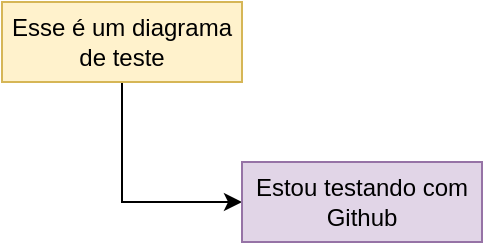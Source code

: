 <mxfile version="20.5.1" type="github">
  <diagram id="62V7gEBeuU1OhcVWdv_l" name="Página-1">
    <mxGraphModel dx="981" dy="526" grid="1" gridSize="10" guides="1" tooltips="1" connect="1" arrows="1" fold="1" page="1" pageScale="1" pageWidth="827" pageHeight="1169" math="0" shadow="0">
      <root>
        <mxCell id="0" />
        <mxCell id="1" parent="0" />
        <mxCell id="zLYKmufsRPHPfDRJpBBb-3" style="edgeStyle=orthogonalEdgeStyle;rounded=0;orthogonalLoop=1;jettySize=auto;html=1;entryX=0;entryY=0.5;entryDx=0;entryDy=0;" edge="1" parent="1" source="zLYKmufsRPHPfDRJpBBb-1" target="zLYKmufsRPHPfDRJpBBb-2">
          <mxGeometry relative="1" as="geometry" />
        </mxCell>
        <mxCell id="zLYKmufsRPHPfDRJpBBb-1" value="Esse é um diagrama de teste" style="rounded=0;whiteSpace=wrap;html=1;fillColor=#fff2cc;strokeColor=#d6b656;" vertex="1" parent="1">
          <mxGeometry x="280" y="160" width="120" height="40" as="geometry" />
        </mxCell>
        <mxCell id="zLYKmufsRPHPfDRJpBBb-2" value="Estou testando com Github" style="rounded=0;whiteSpace=wrap;html=1;fillColor=#e1d5e7;strokeColor=#9673a6;" vertex="1" parent="1">
          <mxGeometry x="400" y="240" width="120" height="40" as="geometry" />
        </mxCell>
      </root>
    </mxGraphModel>
  </diagram>
</mxfile>
